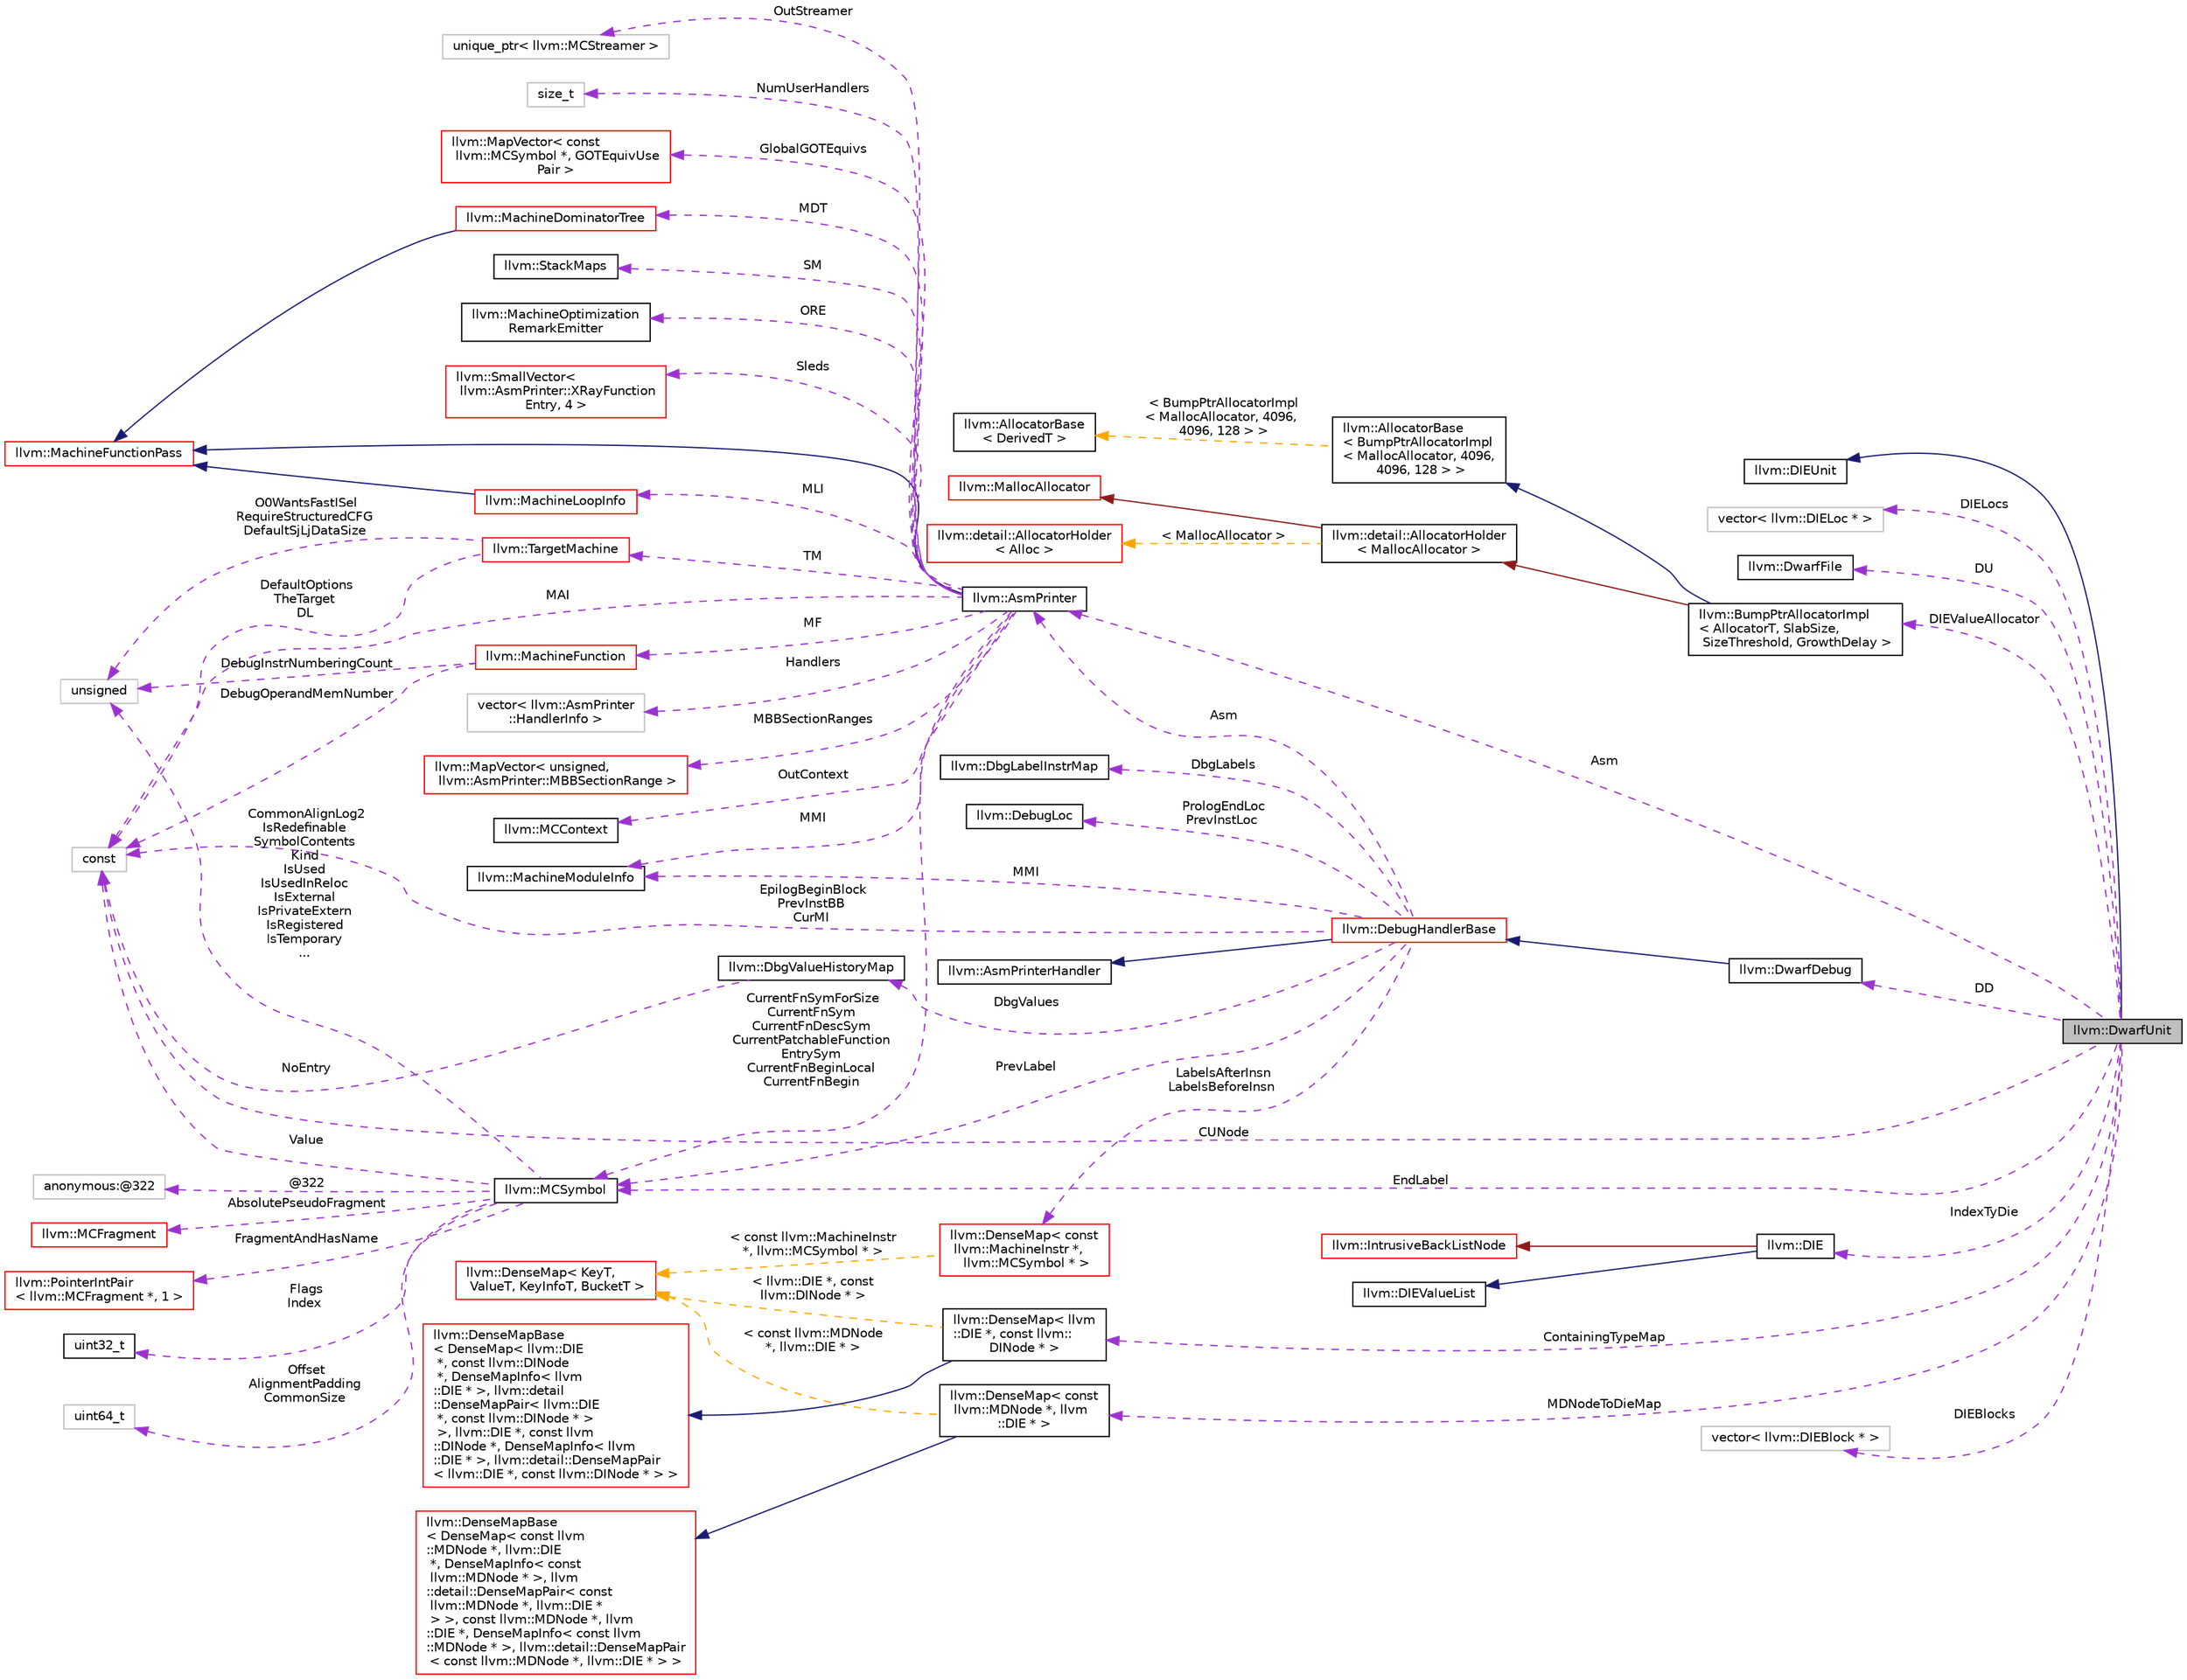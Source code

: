 digraph "llvm::DwarfUnit"
{
 // LATEX_PDF_SIZE
  bgcolor="transparent";
  edge [fontname="Helvetica",fontsize="10",labelfontname="Helvetica",labelfontsize="10"];
  node [fontname="Helvetica",fontsize="10",shape=record];
  rankdir="LR";
  Node1 [label="llvm::DwarfUnit",height=0.2,width=0.4,color="black", fillcolor="grey75", style="filled", fontcolor="black",tooltip="This dwarf writer support class manages information associated with a source file."];
  Node2 -> Node1 [dir="back",color="midnightblue",fontsize="10",style="solid",fontname="Helvetica"];
  Node2 [label="llvm::DIEUnit",height=0.2,width=0.4,color="black",URL="$classllvm_1_1DIEUnit.html",tooltip="Represents a compile or type unit."];
  Node3 -> Node1 [dir="back",color="darkorchid3",fontsize="10",style="dashed",label=" DIELocs" ,fontname="Helvetica"];
  Node3 [label="vector\< llvm::DIELoc * \>",height=0.2,width=0.4,color="grey75",tooltip=" "];
  Node4 -> Node1 [dir="back",color="darkorchid3",fontsize="10",style="dashed",label=" DU" ,fontname="Helvetica"];
  Node4 [label="llvm::DwarfFile",height=0.2,width=0.4,color="black",URL="$classllvm_1_1DwarfFile.html",tooltip=" "];
  Node5 -> Node1 [dir="back",color="darkorchid3",fontsize="10",style="dashed",label=" DIEValueAllocator" ,fontname="Helvetica"];
  Node5 [label="llvm::BumpPtrAllocatorImpl\l\< AllocatorT, SlabSize,\l SizeThreshold, GrowthDelay \>",height=0.2,width=0.4,color="black",URL="$classllvm_1_1BumpPtrAllocatorImpl.html",tooltip="Allocate memory in an ever growing pool, as if by bump-pointer."];
  Node6 -> Node5 [dir="back",color="midnightblue",fontsize="10",style="solid",fontname="Helvetica"];
  Node6 [label="llvm::AllocatorBase\l\< BumpPtrAllocatorImpl\l\< MallocAllocator, 4096,\l 4096, 128 \> \>",height=0.2,width=0.4,color="black",URL="$classllvm_1_1AllocatorBase.html",tooltip=" "];
  Node7 -> Node6 [dir="back",color="orange",fontsize="10",style="dashed",label=" \< BumpPtrAllocatorImpl\l\< MallocAllocator, 4096,\l 4096, 128 \> \>" ,fontname="Helvetica"];
  Node7 [label="llvm::AllocatorBase\l\< DerivedT \>",height=0.2,width=0.4,color="black",URL="$classllvm_1_1AllocatorBase.html",tooltip="CRTP base class providing obvious overloads for the core Allocate() methods of LLVM-style allocators."];
  Node8 -> Node5 [dir="back",color="firebrick4",fontsize="10",style="solid",fontname="Helvetica"];
  Node8 [label="llvm::detail::AllocatorHolder\l\< MallocAllocator \>",height=0.2,width=0.4,color="black",URL="$classllvm_1_1detail_1_1AllocatorHolder.html",tooltip=" "];
  Node9 -> Node8 [dir="back",color="firebrick4",fontsize="10",style="solid",fontname="Helvetica"];
  Node9 [label="llvm::MallocAllocator",height=0.2,width=0.4,color="red",URL="$classllvm_1_1MallocAllocator.html",tooltip=" "];
  Node11 -> Node8 [dir="back",color="orange",fontsize="10",style="dashed",label=" \< MallocAllocator \>" ,fontname="Helvetica"];
  Node11 [label="llvm::detail::AllocatorHolder\l\< Alloc \>",height=0.2,width=0.4,color="red",URL="$classllvm_1_1detail_1_1AllocatorHolder.html",tooltip=" "];
  Node13 -> Node1 [dir="back",color="darkorchid3",fontsize="10",style="dashed",label=" DD" ,fontname="Helvetica"];
  Node13 [label="llvm::DwarfDebug",height=0.2,width=0.4,color="black",URL="$classllvm_1_1DwarfDebug.html",tooltip="Collects and handles dwarf debug information."];
  Node14 -> Node13 [dir="back",color="midnightblue",fontsize="10",style="solid",fontname="Helvetica"];
  Node14 [label="llvm::DebugHandlerBase",height=0.2,width=0.4,color="red",URL="$classllvm_1_1DebugHandlerBase.html",tooltip="Base class for debug information backends."];
  Node15 -> Node14 [dir="back",color="midnightblue",fontsize="10",style="solid",fontname="Helvetica"];
  Node15 [label="llvm::AsmPrinterHandler",height=0.2,width=0.4,color="black",URL="$classllvm_1_1AsmPrinterHandler.html",tooltip="Collects and handles AsmPrinter objects required to build debug or EH information."];
  Node16 -> Node14 [dir="back",color="darkorchid3",fontsize="10",style="dashed",label=" LabelsAfterInsn\nLabelsBeforeInsn" ,fontname="Helvetica"];
  Node16 [label="llvm::DenseMap\< const\l llvm::MachineInstr *,\l llvm::MCSymbol * \>",height=0.2,width=0.4,color="red",URL="$classllvm_1_1DenseMap.html",tooltip=" "];
  Node20 -> Node16 [dir="back",color="orange",fontsize="10",style="dashed",label=" \< const llvm::MachineInstr\l *, llvm::MCSymbol * \>" ,fontname="Helvetica"];
  Node20 [label="llvm::DenseMap\< KeyT,\l ValueT, KeyInfoT, BucketT \>",height=0.2,width=0.4,color="red",URL="$classllvm_1_1DenseMap.html",tooltip=" "];
  Node22 -> Node14 [dir="back",color="darkorchid3",fontsize="10",style="dashed",label=" DbgLabels" ,fontname="Helvetica"];
  Node22 [label="llvm::DbgLabelInstrMap",height=0.2,width=0.4,color="black",URL="$classllvm_1_1DbgLabelInstrMap.html",tooltip="For each inlined instance of a source-level label, keep the corresponding DBG_LABEL instruction."];
  Node23 -> Node14 [dir="back",color="darkorchid3",fontsize="10",style="dashed",label=" MMI" ,fontname="Helvetica"];
  Node23 [label="llvm::MachineModuleInfo",height=0.2,width=0.4,color="black",URL="$classllvm_1_1MachineModuleInfo.html",tooltip="This class contains meta information specific to a module."];
  Node24 -> Node14 [dir="back",color="darkorchid3",fontsize="10",style="dashed",label=" PrologEndLoc\nPrevInstLoc" ,fontname="Helvetica"];
  Node24 [label="llvm::DebugLoc",height=0.2,width=0.4,color="black",URL="$classllvm_1_1DebugLoc.html",tooltip="A debug info location."];
  Node25 -> Node14 [dir="back",color="darkorchid3",fontsize="10",style="dashed",label=" Asm" ,fontname="Helvetica"];
  Node25 [label="llvm::AsmPrinter",height=0.2,width=0.4,color="black",URL="$classllvm_1_1AsmPrinter.html",tooltip="This class is intended to be used as a driving class for all asm writers."];
  Node26 -> Node25 [dir="back",color="midnightblue",fontsize="10",style="solid",fontname="Helvetica"];
  Node26 [label="llvm::MachineFunctionPass",height=0.2,width=0.4,color="red",URL="$classllvm_1_1MachineFunctionPass.html",tooltip="MachineFunctionPass - This class adapts the FunctionPass interface to allow convenient creation of pa..."];
  Node29 -> Node25 [dir="back",color="darkorchid3",fontsize="10",style="dashed",label=" SM" ,fontname="Helvetica"];
  Node29 [label="llvm::StackMaps",height=0.2,width=0.4,color="black",URL="$classllvm_1_1StackMaps.html",tooltip=" "];
  Node30 -> Node25 [dir="back",color="darkorchid3",fontsize="10",style="dashed",label=" ORE" ,fontname="Helvetica"];
  Node30 [label="llvm::MachineOptimization\lRemarkEmitter",height=0.2,width=0.4,color="black",URL="$classllvm_1_1MachineOptimizationRemarkEmitter.html",tooltip="The optimization diagnostic interface."];
  Node31 -> Node25 [dir="back",color="darkorchid3",fontsize="10",style="dashed",label=" MLI" ,fontname="Helvetica"];
  Node31 [label="llvm::MachineLoopInfo",height=0.2,width=0.4,color="red",URL="$classllvm_1_1MachineLoopInfo.html",tooltip=" "];
  Node26 -> Node31 [dir="back",color="midnightblue",fontsize="10",style="solid",fontname="Helvetica"];
  Node33 -> Node25 [dir="back",color="darkorchid3",fontsize="10",style="dashed",label=" MF" ,fontname="Helvetica"];
  Node33 [label="llvm::MachineFunction",height=0.2,width=0.4,color="red",URL="$classllvm_1_1MachineFunction.html",tooltip=" "];
  Node44 -> Node33 [dir="back",color="darkorchid3",fontsize="10",style="dashed",label=" DebugOperandMemNumber" ,fontname="Helvetica"];
  Node44 [label="const",height=0.2,width=0.4,color="grey75",tooltip=" "];
  Node45 -> Node33 [dir="back",color="darkorchid3",fontsize="10",style="dashed",label=" DebugInstrNumberingCount" ,fontname="Helvetica"];
  Node45 [label="unsigned",height=0.2,width=0.4,color="grey75",tooltip=" "];
  Node49 -> Node25 [dir="back",color="darkorchid3",fontsize="10",style="dashed",label=" MDT" ,fontname="Helvetica"];
  Node49 [label="llvm::MachineDominatorTree",height=0.2,width=0.4,color="red",URL="$classllvm_1_1MachineDominatorTree.html",tooltip="DominatorTree Class - Concrete subclass of DominatorTreeBase that is used to compute a normal dominat..."];
  Node26 -> Node49 [dir="back",color="midnightblue",fontsize="10",style="solid",fontname="Helvetica"];
  Node23 -> Node25 [dir="back",color="darkorchid3",fontsize="10",style="dashed",label=" MMI" ,fontname="Helvetica"];
  Node50 -> Node25 [dir="back",color="darkorchid3",fontsize="10",style="dashed",label=" TM" ,fontname="Helvetica"];
  Node50 [label="llvm::TargetMachine",height=0.2,width=0.4,color="red",URL="$classllvm_1_1TargetMachine.html",tooltip="Primary interface to the complete machine description for the target machine."];
  Node45 -> Node50 [dir="back",color="darkorchid3",fontsize="10",style="dashed",label=" O0WantsFastISel\nRequireStructuredCFG\nDefaultSjLjDataSize" ,fontname="Helvetica"];
  Node44 -> Node50 [dir="back",color="darkorchid3",fontsize="10",style="dashed",label=" DefaultOptions\nTheTarget\nDL" ,fontname="Helvetica"];
  Node79 -> Node25 [dir="back",color="darkorchid3",fontsize="10",style="dashed",label=" Sleds" ,fontname="Helvetica"];
  Node79 [label="llvm::SmallVector\<\l llvm::AsmPrinter::XRayFunction\lEntry, 4 \>",height=0.2,width=0.4,color="red",URL="$classllvm_1_1SmallVector.html",tooltip=" "];
  Node82 -> Node25 [dir="back",color="darkorchid3",fontsize="10",style="dashed",label=" Handlers" ,fontname="Helvetica"];
  Node82 [label="vector\< llvm::AsmPrinter\l::HandlerInfo \>",height=0.2,width=0.4,color="grey75",tooltip=" "];
  Node83 -> Node25 [dir="back",color="darkorchid3",fontsize="10",style="dashed",label=" MBBSectionRanges" ,fontname="Helvetica"];
  Node83 [label="llvm::MapVector\< unsigned,\l llvm::AsmPrinter::MBBSectionRange \>",height=0.2,width=0.4,color="red",URL="$classllvm_1_1MapVector.html",tooltip=" "];
  Node85 -> Node25 [dir="back",color="darkorchid3",fontsize="10",style="dashed",label=" CurrentFnSymForSize\nCurrentFnSym\nCurrentFnDescSym\nCurrentPatchableFunction\lEntrySym\nCurrentFnBeginLocal\nCurrentFnBegin" ,fontname="Helvetica"];
  Node85 [label="llvm::MCSymbol",height=0.2,width=0.4,color="black",URL="$classllvm_1_1MCSymbol.html",tooltip="MCSymbol - Instances of this class represent a symbol name in the MC file, and MCSymbols are created ..."];
  Node86 -> Node85 [dir="back",color="darkorchid3",fontsize="10",style="dashed",label=" Offset\nAlignmentPadding\nCommonSize" ,fontname="Helvetica"];
  Node86 [label="uint64_t",height=0.2,width=0.4,color="grey75",tooltip=" "];
  Node87 -> Node85 [dir="back",color="darkorchid3",fontsize="10",style="dashed",label=" @322" ,fontname="Helvetica"];
  Node87 [label="anonymous:@322",height=0.2,width=0.4,color="grey75",tooltip=" "];
  Node88 -> Node85 [dir="back",color="darkorchid3",fontsize="10",style="dashed",label=" AbsolutePseudoFragment" ,fontname="Helvetica"];
  Node88 [label="llvm::MCFragment",height=0.2,width=0.4,color="red",URL="$classllvm_1_1MCFragment.html",tooltip=" "];
  Node102 -> Node85 [dir="back",color="darkorchid3",fontsize="10",style="dashed",label=" FragmentAndHasName" ,fontname="Helvetica"];
  Node102 [label="llvm::PointerIntPair\l\< llvm::MCFragment *, 1 \>",height=0.2,width=0.4,color="red",URL="$classllvm_1_1PointerIntPair.html",tooltip=" "];
  Node104 -> Node85 [dir="back",color="darkorchid3",fontsize="10",style="dashed",label=" Flags\nIndex" ,fontname="Helvetica"];
  Node104 [label="uint32_t",height=0.2,width=0.4,color="black",URL="$classuint32__t.html",tooltip=" "];
  Node44 -> Node85 [dir="back",color="darkorchid3",fontsize="10",style="dashed",label=" Value" ,fontname="Helvetica"];
  Node45 -> Node85 [dir="back",color="darkorchid3",fontsize="10",style="dashed",label=" CommonAlignLog2\nIsRedefinable\nSymbolContents\nKind\nIsUsed\nIsUsedInReloc\nIsExternal\nIsPrivateExtern\nIsRegistered\nIsTemporary\n..." ,fontname="Helvetica"];
  Node105 -> Node25 [dir="back",color="darkorchid3",fontsize="10",style="dashed",label=" OutContext" ,fontname="Helvetica"];
  Node105 [label="llvm::MCContext",height=0.2,width=0.4,color="black",URL="$classllvm_1_1MCContext.html",tooltip="Context object for machine code objects."];
  Node44 -> Node25 [dir="back",color="darkorchid3",fontsize="10",style="dashed",label=" MAI" ,fontname="Helvetica"];
  Node106 -> Node25 [dir="back",color="darkorchid3",fontsize="10",style="dashed",label=" OutStreamer" ,fontname="Helvetica"];
  Node106 [label="unique_ptr\< llvm::MCStreamer \>",height=0.2,width=0.4,color="grey75",tooltip=" "];
  Node107 -> Node25 [dir="back",color="darkorchid3",fontsize="10",style="dashed",label=" NumUserHandlers" ,fontname="Helvetica"];
  Node107 [label="size_t",height=0.2,width=0.4,color="grey75",tooltip=" "];
  Node108 -> Node25 [dir="back",color="darkorchid3",fontsize="10",style="dashed",label=" GlobalGOTEquivs" ,fontname="Helvetica"];
  Node108 [label="llvm::MapVector\< const\l llvm::MCSymbol *, GOTEquivUse\lPair \>",height=0.2,width=0.4,color="red",URL="$classllvm_1_1MapVector.html",tooltip=" "];
  Node44 -> Node14 [dir="back",color="darkorchid3",fontsize="10",style="dashed",label=" EpilogBeginBlock\nPrevInstBB\nCurMI" ,fontname="Helvetica"];
  Node85 -> Node14 [dir="back",color="darkorchid3",fontsize="10",style="dashed",label=" PrevLabel" ,fontname="Helvetica"];
  Node109 -> Node14 [dir="back",color="darkorchid3",fontsize="10",style="dashed",label=" DbgValues" ,fontname="Helvetica"];
  Node109 [label="llvm::DbgValueHistoryMap",height=0.2,width=0.4,color="black",URL="$classllvm_1_1DbgValueHistoryMap.html",tooltip="For each user variable, keep a list of instruction ranges where this variable is accessible."];
  Node44 -> Node109 [dir="back",color="darkorchid3",fontsize="10",style="dashed",label=" NoEntry" ,fontname="Helvetica"];
  Node111 -> Node1 [dir="back",color="darkorchid3",fontsize="10",style="dashed",label=" IndexTyDie" ,fontname="Helvetica"];
  Node111 [label="llvm::DIE",height=0.2,width=0.4,color="black",URL="$classllvm_1_1DIE.html",tooltip="A structured debug information entry."];
  Node112 -> Node111 [dir="back",color="firebrick4",fontsize="10",style="solid",fontname="Helvetica"];
  Node112 [label="llvm::IntrusiveBackListNode",height=0.2,width=0.4,color="red",URL="$structllvm_1_1IntrusiveBackListNode.html",tooltip=" "];
  Node114 -> Node111 [dir="back",color="midnightblue",fontsize="10",style="solid",fontname="Helvetica"];
  Node114 [label="llvm::DIEValueList",height=0.2,width=0.4,color="black",URL="$classllvm_1_1DIEValueList.html",tooltip="A list of DIE values."];
  Node115 -> Node1 [dir="back",color="darkorchid3",fontsize="10",style="dashed",label=" MDNodeToDieMap" ,fontname="Helvetica"];
  Node115 [label="llvm::DenseMap\< const\l llvm::MDNode *, llvm\l::DIE * \>",height=0.2,width=0.4,color="black",URL="$classllvm_1_1DenseMap.html",tooltip=" "];
  Node116 -> Node115 [dir="back",color="midnightblue",fontsize="10",style="solid",fontname="Helvetica"];
  Node116 [label="llvm::DenseMapBase\l\< DenseMap\< const llvm\l::MDNode *, llvm::DIE\l *, DenseMapInfo\< const\l llvm::MDNode * \>, llvm\l::detail::DenseMapPair\< const\l llvm::MDNode *, llvm::DIE *\l \> \>, const llvm::MDNode *, llvm\l::DIE *, DenseMapInfo\< const llvm\l::MDNode * \>, llvm::detail::DenseMapPair\l\< const llvm::MDNode *, llvm::DIE * \> \>",height=0.2,width=0.4,color="red",URL="$classllvm_1_1DenseMapBase.html",tooltip=" "];
  Node20 -> Node115 [dir="back",color="orange",fontsize="10",style="dashed",label=" \< const llvm::MDNode\l *, llvm::DIE * \>" ,fontname="Helvetica"];
  Node117 -> Node1 [dir="back",color="darkorchid3",fontsize="10",style="dashed",label=" ContainingTypeMap" ,fontname="Helvetica"];
  Node117 [label="llvm::DenseMap\< llvm\l::DIE *, const llvm::\lDINode * \>",height=0.2,width=0.4,color="black",URL="$classllvm_1_1DenseMap.html",tooltip=" "];
  Node118 -> Node117 [dir="back",color="midnightblue",fontsize="10",style="solid",fontname="Helvetica"];
  Node118 [label="llvm::DenseMapBase\l\< DenseMap\< llvm::DIE\l *, const llvm::DINode\l *, DenseMapInfo\< llvm\l::DIE * \>, llvm::detail\l::DenseMapPair\< llvm::DIE\l *, const llvm::DINode * \>\l \>, llvm::DIE *, const llvm\l::DINode *, DenseMapInfo\< llvm\l::DIE * \>, llvm::detail::DenseMapPair\l\< llvm::DIE *, const llvm::DINode * \> \>",height=0.2,width=0.4,color="red",URL="$classllvm_1_1DenseMapBase.html",tooltip=" "];
  Node20 -> Node117 [dir="back",color="orange",fontsize="10",style="dashed",label=" \< llvm::DIE *, const\l llvm::DINode * \>" ,fontname="Helvetica"];
  Node119 -> Node1 [dir="back",color="darkorchid3",fontsize="10",style="dashed",label=" DIEBlocks" ,fontname="Helvetica"];
  Node119 [label="vector\< llvm::DIEBlock * \>",height=0.2,width=0.4,color="grey75",tooltip=" "];
  Node25 -> Node1 [dir="back",color="darkorchid3",fontsize="10",style="dashed",label=" Asm" ,fontname="Helvetica"];
  Node85 -> Node1 [dir="back",color="darkorchid3",fontsize="10",style="dashed",label=" EndLabel" ,fontname="Helvetica"];
  Node44 -> Node1 [dir="back",color="darkorchid3",fontsize="10",style="dashed",label=" CUNode" ,fontname="Helvetica"];
}

